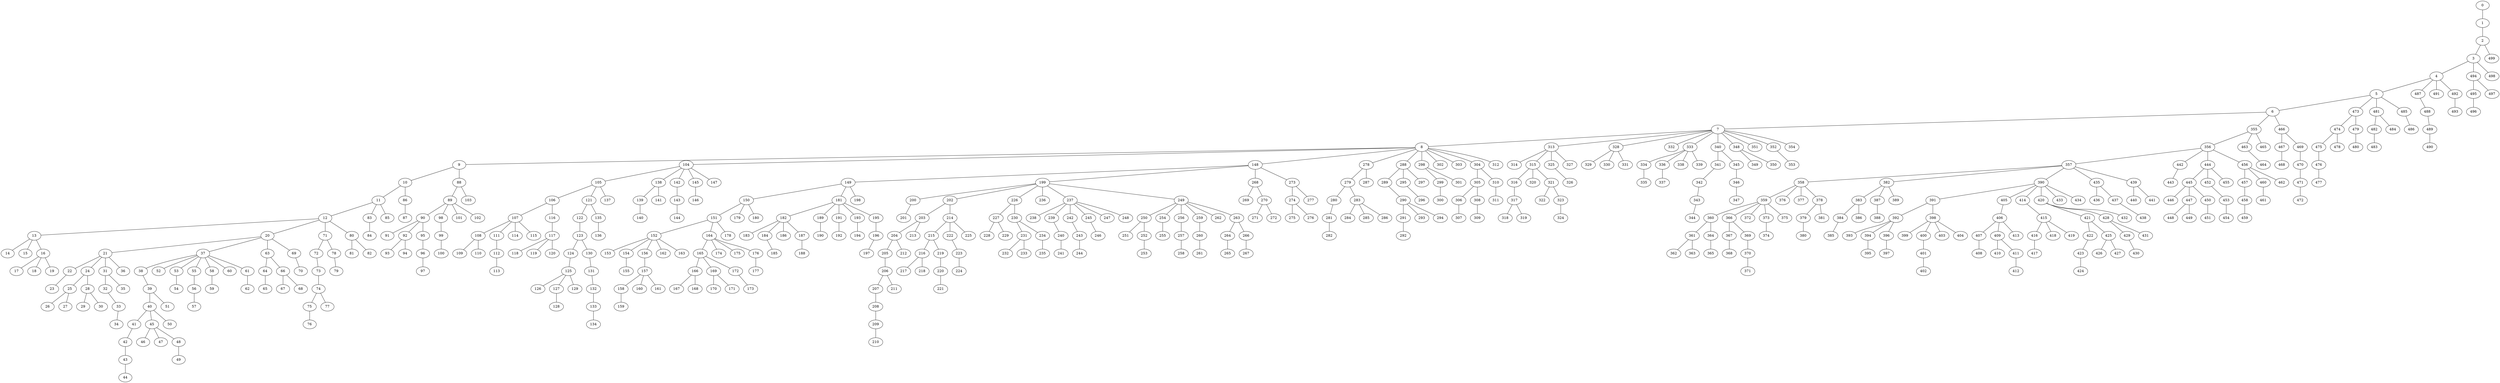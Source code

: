 graph G {
0
1
2
3
4
5
6
7
8
9
10
11
12
13
14
15
16
17
18
19
20
21
22
23
24
25
26
27
28
29
30
31
32
33
34
35
36
37
38
39
40
41
42
43
44
45
46
47
48
49
50
51
52
53
54
55
56
57
58
59
60
61
62
63
64
65
66
67
68
69
70
71
72
73
74
75
76
77
78
79
80
81
82
83
84
85
86
87
88
89
90
91
92
93
94
95
96
97
98
99
100
101
102
103
104
105
106
107
108
109
110
111
112
113
114
115
116
117
118
119
120
121
122
123
124
125
126
127
128
129
130
131
132
133
134
135
136
137
138
139
140
141
142
143
144
145
146
147
148
149
150
151
152
153
154
155
156
157
158
159
160
161
162
163
164
165
166
167
168
169
170
171
172
173
174
175
176
177
178
179
180
181
182
183
184
185
186
187
188
189
190
191
192
193
194
195
196
197
198
199
200
201
202
203
204
205
206
207
208
209
210
211
212
213
214
215
216
217
218
219
220
221
222
223
224
225
226
227
228
229
230
231
232
233
234
235
236
237
238
239
240
241
242
243
244
245
246
247
248
249
250
251
252
253
254
255
256
257
258
259
260
261
262
263
264
265
266
267
268
269
270
271
272
273
274
275
276
277
278
279
280
281
282
283
284
285
286
287
288
289
290
291
292
293
294
295
296
297
298
299
300
301
302
303
304
305
306
307
308
309
310
311
312
313
314
315
316
317
318
319
320
321
322
323
324
325
326
327
328
329
330
331
332
333
334
335
336
337
338
339
340
341
342
343
344
345
346
347
348
349
350
351
352
353
354
355
356
357
358
359
360
361
362
363
364
365
366
367
368
369
370
371
372
373
374
375
376
377
378
379
380
381
382
383
384
385
386
387
388
389
390
391
392
393
394
395
396
397
398
399
400
401
402
403
404
405
406
407
408
409
410
411
412
413
414
415
416
417
418
419
420
421
422
423
424
425
426
427
428
429
430
431
432
433
434
435
436
437
438
439
440
441
442
443
444
445
446
447
448
449
450
451
452
453
454
455
456
457
458
459
460
461
462
463
464
465
466
467
468
469
470
471
472
473
474
475
476
477
478
479
480
481
482
483
484
485
486
487
488
489
490
491
492
493
494
495
496
497
498
499
13 -- 14
13 -- 15
16 -- 17
16 -- 18
16 -- 19
13 -- 16
12 -- 13
22 -- 23
21 -- 22
25 -- 26
25 -- 27
24 -- 25
28 -- 29
28 -- 30
24 -- 28
21 -- 24
33 -- 34
32 -- 33
31 -- 32
31 -- 35
21 -- 31
21 -- 36
20 -- 21
43 -- 44
42 -- 43
41 -- 42
40 -- 41
45 -- 46
45 -- 47
48 -- 49
45 -- 48
40 -- 45
40 -- 50
39 -- 40
39 -- 51
38 -- 39
37 -- 38
37 -- 52
53 -- 54
37 -- 53
56 -- 57
55 -- 56
37 -- 55
58 -- 59
37 -- 58
37 -- 60
61 -- 62
37 -- 61
20 -- 37
64 -- 65
63 -- 64
66 -- 67
66 -- 68
63 -- 66
20 -- 63
69 -- 70
20 -- 69
12 -- 20
75 -- 76
74 -- 75
74 -- 77
73 -- 74
72 -- 73
71 -- 72
78 -- 79
71 -- 78
12 -- 71
80 -- 81
80 -- 82
12 -- 80
11 -- 12
83 -- 84
11 -- 83
11 -- 85
10 -- 11
86 -- 87
10 -- 86
9 -- 10
90 -- 91
92 -- 93
92 -- 94
90 -- 92
96 -- 97
95 -- 96
90 -- 95
89 -- 90
99 -- 100
98 -- 99
89 -- 98
89 -- 101
89 -- 102
88 -- 89
88 -- 103
9 -- 88
8 -- 9
108 -- 109
108 -- 110
107 -- 108
112 -- 113
111 -- 112
107 -- 111
107 -- 114
107 -- 115
106 -- 107
117 -- 118
117 -- 119
117 -- 120
116 -- 117
106 -- 116
105 -- 106
125 -- 126
127 -- 128
125 -- 127
125 -- 129
124 -- 125
123 -- 124
133 -- 134
132 -- 133
131 -- 132
130 -- 131
123 -- 130
122 -- 123
121 -- 122
135 -- 136
121 -- 135
105 -- 121
105 -- 137
104 -- 105
139 -- 140
138 -- 139
138 -- 141
104 -- 138
143 -- 144
142 -- 143
104 -- 142
145 -- 146
104 -- 145
104 -- 147
8 -- 104
152 -- 153
154 -- 155
152 -- 154
158 -- 159
157 -- 158
157 -- 160
157 -- 161
156 -- 157
152 -- 156
152 -- 162
152 -- 163
151 -- 152
166 -- 167
166 -- 168
165 -- 166
169 -- 170
169 -- 171
165 -- 169
172 -- 173
165 -- 172
164 -- 165
164 -- 174
164 -- 175
176 -- 177
164 -- 176
151 -- 164
151 -- 178
150 -- 151
150 -- 179
150 -- 180
149 -- 150
182 -- 183
184 -- 185
182 -- 184
182 -- 186
187 -- 188
182 -- 187
181 -- 182
189 -- 190
181 -- 189
191 -- 192
181 -- 191
193 -- 194
181 -- 193
196 -- 197
195 -- 196
181 -- 195
149 -- 181
149 -- 198
148 -- 149
200 -- 201
199 -- 200
209 -- 210
208 -- 209
207 -- 208
206 -- 207
206 -- 211
205 -- 206
204 -- 205
204 -- 212
203 -- 204
203 -- 213
202 -- 203
216 -- 217
216 -- 218
215 -- 216
220 -- 221
219 -- 220
215 -- 219
214 -- 215
223 -- 224
222 -- 223
214 -- 222
214 -- 225
202 -- 214
199 -- 202
227 -- 228
227 -- 229
226 -- 227
231 -- 232
231 -- 233
230 -- 231
234 -- 235
230 -- 234
226 -- 230
199 -- 226
199 -- 236
237 -- 238
240 -- 241
239 -- 240
237 -- 239
243 -- 244
242 -- 243
237 -- 242
245 -- 246
237 -- 245
237 -- 247
237 -- 248
199 -- 237
250 -- 251
252 -- 253
250 -- 252
249 -- 250
254 -- 255
249 -- 254
257 -- 258
256 -- 257
249 -- 256
260 -- 261
259 -- 260
249 -- 259
249 -- 262
264 -- 265
263 -- 264
266 -- 267
263 -- 266
249 -- 263
199 -- 249
148 -- 199
268 -- 269
270 -- 271
270 -- 272
268 -- 270
148 -- 268
274 -- 275
274 -- 276
273 -- 274
273 -- 277
148 -- 273
8 -- 148
281 -- 282
280 -- 281
279 -- 280
283 -- 284
283 -- 285
283 -- 286
279 -- 283
278 -- 279
278 -- 287
8 -- 278
291 -- 292
290 -- 291
290 -- 293
290 -- 294
289 -- 290
288 -- 289
295 -- 296
288 -- 295
288 -- 297
8 -- 288
299 -- 300
298 -- 299
298 -- 301
8 -- 298
8 -- 302
8 -- 303
306 -- 307
305 -- 306
308 -- 309
305 -- 308
304 -- 305
310 -- 311
304 -- 310
8 -- 304
8 -- 312
7 -- 8
313 -- 314
317 -- 318
317 -- 319
316 -- 317
315 -- 316
315 -- 320
321 -- 322
323 -- 324
321 -- 323
315 -- 321
313 -- 315
325 -- 326
313 -- 325
313 -- 327
7 -- 313
328 -- 329
328 -- 330
328 -- 331
7 -- 328
7 -- 332
334 -- 335
333 -- 334
336 -- 337
333 -- 336
333 -- 338
333 -- 339
7 -- 333
343 -- 344
342 -- 343
341 -- 342
340 -- 341
346 -- 347
345 -- 346
340 -- 345
7 -- 340
348 -- 349
348 -- 350
7 -- 348
7 -- 351
352 -- 353
7 -- 352
7 -- 354
6 -- 7
361 -- 362
361 -- 363
360 -- 361
364 -- 365
360 -- 364
359 -- 360
367 -- 368
366 -- 367
370 -- 371
369 -- 370
366 -- 369
359 -- 366
359 -- 372
373 -- 374
359 -- 373
359 -- 375
358 -- 359
358 -- 376
358 -- 377
379 -- 380
378 -- 379
378 -- 381
358 -- 378
357 -- 358
384 -- 385
383 -- 384
383 -- 386
382 -- 383
387 -- 388
382 -- 387
382 -- 389
357 -- 382
392 -- 393
394 -- 395
392 -- 394
396 -- 397
392 -- 396
391 -- 392
398 -- 399
401 -- 402
400 -- 401
398 -- 400
398 -- 403
398 -- 404
391 -- 398
390 -- 391
407 -- 408
406 -- 407
409 -- 410
411 -- 412
409 -- 411
406 -- 409
406 -- 413
405 -- 406
390 -- 405
416 -- 417
415 -- 416
415 -- 418
415 -- 419
414 -- 415
390 -- 414
423 -- 424
422 -- 423
421 -- 422
425 -- 426
425 -- 427
421 -- 425
420 -- 421
429 -- 430
428 -- 429
428 -- 431
420 -- 428
420 -- 432
390 -- 420
390 -- 433
390 -- 434
357 -- 390
435 -- 436
437 -- 438
435 -- 437
357 -- 435
439 -- 440
439 -- 441
357 -- 439
356 -- 357
442 -- 443
356 -- 442
445 -- 446
447 -- 448
447 -- 449
445 -- 447
450 -- 451
445 -- 450
444 -- 445
453 -- 454
452 -- 453
444 -- 452
444 -- 455
356 -- 444
458 -- 459
457 -- 458
456 -- 457
460 -- 461
456 -- 460
456 -- 462
356 -- 456
355 -- 356
463 -- 464
355 -- 463
355 -- 465
6 -- 355
467 -- 468
466 -- 467
471 -- 472
470 -- 471
469 -- 470
466 -- 469
6 -- 466
5 -- 6
476 -- 477
475 -- 476
474 -- 475
474 -- 478
473 -- 474
479 -- 480
473 -- 479
5 -- 473
482 -- 483
481 -- 482
481 -- 484
5 -- 481
485 -- 486
5 -- 485
4 -- 5
489 -- 490
488 -- 489
487 -- 488
4 -- 487
4 -- 491
492 -- 493
4 -- 492
3 -- 4
495 -- 496
494 -- 495
494 -- 497
3 -- 494
3 -- 498
2 -- 3
2 -- 499
1 -- 2
0 -- 1
}
